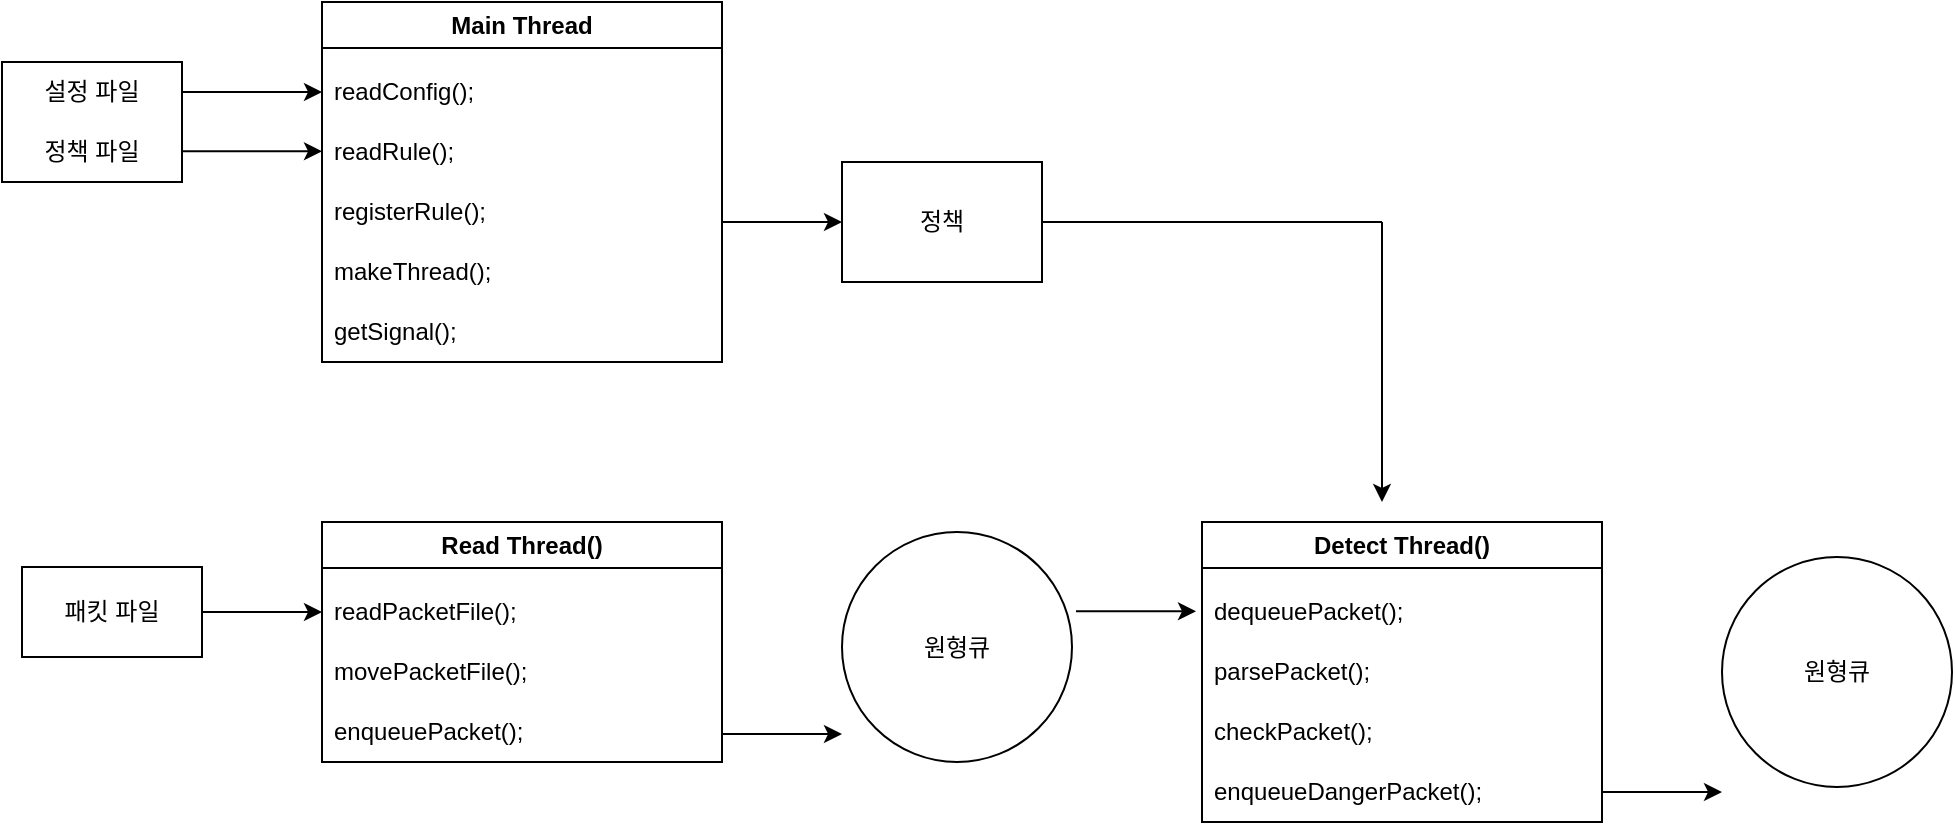 <mxfile version="24.2.1" type="github">
  <diagram name="페이지-1" id="LkKAR9_SpMBTQ6YnuUfW">
    <mxGraphModel dx="989" dy="514" grid="1" gridSize="10" guides="1" tooltips="1" connect="1" arrows="1" fold="1" page="1" pageScale="1" pageWidth="827" pageHeight="1169" math="0" shadow="0">
      <root>
        <mxCell id="0" />
        <mxCell id="1" parent="0" />
        <mxCell id="0VdUfWVQp8YhdndEUQRN-17" value="" style="endArrow=classic;html=1;rounded=0;" edge="1" parent="1">
          <mxGeometry width="50" height="50" relative="1" as="geometry">
            <mxPoint x="170" y="75" as="sourcePoint" />
            <mxPoint x="240" y="75" as="targetPoint" />
          </mxGeometry>
        </mxCell>
        <mxCell id="0VdUfWVQp8YhdndEUQRN-18" value="" style="endArrow=classic;html=1;rounded=0;" edge="1" parent="1">
          <mxGeometry width="50" height="50" relative="1" as="geometry">
            <mxPoint x="170" y="104.66" as="sourcePoint" />
            <mxPoint x="240" y="104.66" as="targetPoint" />
          </mxGeometry>
        </mxCell>
        <mxCell id="0VdUfWVQp8YhdndEUQRN-25" value="" style="rounded=0;whiteSpace=wrap;html=1;" vertex="1" parent="1">
          <mxGeometry x="80" y="60" width="90" height="60" as="geometry" />
        </mxCell>
        <mxCell id="0VdUfWVQp8YhdndEUQRN-26" value="설정 파일" style="text;strokeColor=none;fillColor=none;align=center;verticalAlign=middle;spacingLeft=4;spacingRight=4;overflow=hidden;points=[[0,0.5],[1,0.5]];portConstraint=eastwest;rotatable=0;whiteSpace=wrap;html=1;" vertex="1" parent="1">
          <mxGeometry x="80" y="60" width="90" height="30" as="geometry" />
        </mxCell>
        <mxCell id="0VdUfWVQp8YhdndEUQRN-27" value="정책 파일" style="text;strokeColor=none;fillColor=none;align=center;verticalAlign=middle;spacingLeft=4;spacingRight=4;overflow=hidden;points=[[0,0.5],[1,0.5]];portConstraint=eastwest;rotatable=0;whiteSpace=wrap;html=1;" vertex="1" parent="1">
          <mxGeometry x="80" y="90" width="90" height="30" as="geometry" />
        </mxCell>
        <mxCell id="0VdUfWVQp8YhdndEUQRN-33" value="Main Thread" style="swimlane;whiteSpace=wrap;html=1;" vertex="1" parent="1">
          <mxGeometry x="240" y="30" width="200" height="180" as="geometry" />
        </mxCell>
        <mxCell id="0VdUfWVQp8YhdndEUQRN-34" value="readConfig();" style="text;strokeColor=none;fillColor=none;align=left;verticalAlign=middle;spacingLeft=4;spacingRight=4;overflow=hidden;points=[[0,0.5],[1,0.5]];portConstraint=eastwest;rotatable=0;whiteSpace=wrap;html=1;" vertex="1" parent="0VdUfWVQp8YhdndEUQRN-33">
          <mxGeometry y="30" width="200" height="30" as="geometry" />
        </mxCell>
        <mxCell id="0VdUfWVQp8YhdndEUQRN-35" value="readRule();" style="text;strokeColor=none;fillColor=none;align=left;verticalAlign=middle;spacingLeft=4;spacingRight=4;overflow=hidden;points=[[0,0.5],[1,0.5]];portConstraint=eastwest;rotatable=0;whiteSpace=wrap;html=1;" vertex="1" parent="0VdUfWVQp8YhdndEUQRN-33">
          <mxGeometry y="60" width="200" height="30" as="geometry" />
        </mxCell>
        <mxCell id="0VdUfWVQp8YhdndEUQRN-36" value="registerRule();" style="text;strokeColor=none;fillColor=none;align=left;verticalAlign=middle;spacingLeft=4;spacingRight=4;overflow=hidden;points=[[0,0.5],[1,0.5]];portConstraint=eastwest;rotatable=0;whiteSpace=wrap;html=1;" vertex="1" parent="0VdUfWVQp8YhdndEUQRN-33">
          <mxGeometry y="90" width="200" height="30" as="geometry" />
        </mxCell>
        <mxCell id="0VdUfWVQp8YhdndEUQRN-37" value="makeThread();" style="text;strokeColor=none;fillColor=none;align=left;verticalAlign=middle;spacingLeft=4;spacingRight=4;overflow=hidden;points=[[0,0.5],[1,0.5]];portConstraint=eastwest;rotatable=0;whiteSpace=wrap;html=1;" vertex="1" parent="0VdUfWVQp8YhdndEUQRN-33">
          <mxGeometry y="120" width="200" height="30" as="geometry" />
        </mxCell>
        <mxCell id="0VdUfWVQp8YhdndEUQRN-45" value="getSignal();" style="text;strokeColor=none;fillColor=none;align=left;verticalAlign=middle;spacingLeft=4;spacingRight=4;overflow=hidden;points=[[0,0.5],[1,0.5]];portConstraint=eastwest;rotatable=0;whiteSpace=wrap;html=1;" vertex="1" parent="0VdUfWVQp8YhdndEUQRN-33">
          <mxGeometry y="150" width="200" height="30" as="geometry" />
        </mxCell>
        <mxCell id="0VdUfWVQp8YhdndEUQRN-41" value="Read Thread()" style="swimlane;whiteSpace=wrap;html=1;" vertex="1" parent="1">
          <mxGeometry x="240" y="290" width="200" height="120" as="geometry" />
        </mxCell>
        <mxCell id="0VdUfWVQp8YhdndEUQRN-42" value="readPacketFile();" style="text;strokeColor=none;fillColor=none;align=left;verticalAlign=middle;spacingLeft=4;spacingRight=4;overflow=hidden;points=[[0,0.5],[1,0.5]];portConstraint=eastwest;rotatable=0;whiteSpace=wrap;html=1;" vertex="1" parent="0VdUfWVQp8YhdndEUQRN-41">
          <mxGeometry y="30" width="200" height="30" as="geometry" />
        </mxCell>
        <mxCell id="0VdUfWVQp8YhdndEUQRN-43" value="movePacketFile();" style="text;strokeColor=none;fillColor=none;align=left;verticalAlign=middle;spacingLeft=4;spacingRight=4;overflow=hidden;points=[[0,0.5],[1,0.5]];portConstraint=eastwest;rotatable=0;whiteSpace=wrap;html=1;" vertex="1" parent="0VdUfWVQp8YhdndEUQRN-41">
          <mxGeometry y="60" width="200" height="30" as="geometry" />
        </mxCell>
        <mxCell id="0VdUfWVQp8YhdndEUQRN-44" value="enqueuePacket();" style="text;strokeColor=none;fillColor=none;align=left;verticalAlign=middle;spacingLeft=4;spacingRight=4;overflow=hidden;points=[[0,0.5],[1,0.5]];portConstraint=eastwest;rotatable=0;whiteSpace=wrap;html=1;" vertex="1" parent="0VdUfWVQp8YhdndEUQRN-41">
          <mxGeometry y="90" width="200" height="30" as="geometry" />
        </mxCell>
        <mxCell id="0VdUfWVQp8YhdndEUQRN-46" value="패킷 파일" style="rounded=0;whiteSpace=wrap;html=1;" vertex="1" parent="1">
          <mxGeometry x="90" y="312.5" width="90" height="45" as="geometry" />
        </mxCell>
        <mxCell id="0VdUfWVQp8YhdndEUQRN-47" value="" style="endArrow=classic;html=1;rounded=0;entryX=0;entryY=0.5;entryDx=0;entryDy=0;exitX=1;exitY=0.5;exitDx=0;exitDy=0;" edge="1" parent="1" source="0VdUfWVQp8YhdndEUQRN-46" target="0VdUfWVQp8YhdndEUQRN-42">
          <mxGeometry width="50" height="50" relative="1" as="geometry">
            <mxPoint x="180" y="340" as="sourcePoint" />
            <mxPoint x="230" y="290" as="targetPoint" />
          </mxGeometry>
        </mxCell>
        <mxCell id="0VdUfWVQp8YhdndEUQRN-48" value="" style="endArrow=classic;html=1;rounded=0;" edge="1" parent="1">
          <mxGeometry width="50" height="50" relative="1" as="geometry">
            <mxPoint x="440" y="396" as="sourcePoint" />
            <mxPoint x="500" y="396" as="targetPoint" />
          </mxGeometry>
        </mxCell>
        <mxCell id="0VdUfWVQp8YhdndEUQRN-49" value="원형큐" style="ellipse;whiteSpace=wrap;html=1;aspect=fixed;" vertex="1" parent="1">
          <mxGeometry x="500" y="295" width="115" height="115" as="geometry" />
        </mxCell>
        <mxCell id="0VdUfWVQp8YhdndEUQRN-50" value="Detect Thread()" style="swimlane;whiteSpace=wrap;html=1;" vertex="1" parent="1">
          <mxGeometry x="680" y="290" width="200" height="150" as="geometry" />
        </mxCell>
        <mxCell id="0VdUfWVQp8YhdndEUQRN-51" value="dequeuePacket();" style="text;strokeColor=none;fillColor=none;align=left;verticalAlign=middle;spacingLeft=4;spacingRight=4;overflow=hidden;points=[[0,0.5],[1,0.5]];portConstraint=eastwest;rotatable=0;whiteSpace=wrap;html=1;" vertex="1" parent="0VdUfWVQp8YhdndEUQRN-50">
          <mxGeometry y="30" width="200" height="30" as="geometry" />
        </mxCell>
        <mxCell id="0VdUfWVQp8YhdndEUQRN-60" value="parsePacket();" style="text;strokeColor=none;fillColor=none;align=left;verticalAlign=middle;spacingLeft=4;spacingRight=4;overflow=hidden;points=[[0,0.5],[1,0.5]];portConstraint=eastwest;rotatable=0;whiteSpace=wrap;html=1;" vertex="1" parent="0VdUfWVQp8YhdndEUQRN-50">
          <mxGeometry y="60" width="200" height="30" as="geometry" />
        </mxCell>
        <mxCell id="0VdUfWVQp8YhdndEUQRN-61" value="checkPacket();" style="text;strokeColor=none;fillColor=none;align=left;verticalAlign=middle;spacingLeft=4;spacingRight=4;overflow=hidden;points=[[0,0.5],[1,0.5]];portConstraint=eastwest;rotatable=0;whiteSpace=wrap;html=1;" vertex="1" parent="0VdUfWVQp8YhdndEUQRN-50">
          <mxGeometry y="90" width="200" height="30" as="geometry" />
        </mxCell>
        <mxCell id="0VdUfWVQp8YhdndEUQRN-62" value="enqueueDangerPacket();" style="text;strokeColor=none;fillColor=none;align=left;verticalAlign=middle;spacingLeft=4;spacingRight=4;overflow=hidden;points=[[0,0.5],[1,0.5]];portConstraint=eastwest;rotatable=0;whiteSpace=wrap;html=1;" vertex="1" parent="0VdUfWVQp8YhdndEUQRN-50">
          <mxGeometry y="120" width="200" height="30" as="geometry" />
        </mxCell>
        <mxCell id="0VdUfWVQp8YhdndEUQRN-54" value="" style="endArrow=classic;html=1;rounded=0;" edge="1" parent="1">
          <mxGeometry width="50" height="50" relative="1" as="geometry">
            <mxPoint x="617" y="334.66" as="sourcePoint" />
            <mxPoint x="677" y="334.66" as="targetPoint" />
          </mxGeometry>
        </mxCell>
        <mxCell id="0VdUfWVQp8YhdndEUQRN-55" value="" style="endArrow=classic;html=1;rounded=0;" edge="1" parent="1">
          <mxGeometry width="50" height="50" relative="1" as="geometry">
            <mxPoint x="440" y="140" as="sourcePoint" />
            <mxPoint x="500" y="140" as="targetPoint" />
          </mxGeometry>
        </mxCell>
        <mxCell id="0VdUfWVQp8YhdndEUQRN-56" value="정책" style="rounded=0;whiteSpace=wrap;html=1;" vertex="1" parent="1">
          <mxGeometry x="500" y="110" width="100" height="60" as="geometry" />
        </mxCell>
        <mxCell id="0VdUfWVQp8YhdndEUQRN-57" value="" style="endArrow=none;html=1;rounded=0;" edge="1" parent="1">
          <mxGeometry width="50" height="50" relative="1" as="geometry">
            <mxPoint x="600" y="140" as="sourcePoint" />
            <mxPoint x="770" y="140" as="targetPoint" />
          </mxGeometry>
        </mxCell>
        <mxCell id="0VdUfWVQp8YhdndEUQRN-58" value="" style="endArrow=classic;html=1;rounded=0;" edge="1" parent="1">
          <mxGeometry width="50" height="50" relative="1" as="geometry">
            <mxPoint x="770" y="140" as="sourcePoint" />
            <mxPoint x="770" y="280" as="targetPoint" />
          </mxGeometry>
        </mxCell>
        <mxCell id="0VdUfWVQp8YhdndEUQRN-63" value="" style="endArrow=classic;html=1;rounded=0;" edge="1" parent="1">
          <mxGeometry width="50" height="50" relative="1" as="geometry">
            <mxPoint x="880" y="425" as="sourcePoint" />
            <mxPoint x="940" y="425" as="targetPoint" />
          </mxGeometry>
        </mxCell>
        <mxCell id="0VdUfWVQp8YhdndEUQRN-64" value="원형큐" style="ellipse;whiteSpace=wrap;html=1;aspect=fixed;" vertex="1" parent="1">
          <mxGeometry x="940" y="307.5" width="115" height="115" as="geometry" />
        </mxCell>
      </root>
    </mxGraphModel>
  </diagram>
</mxfile>
